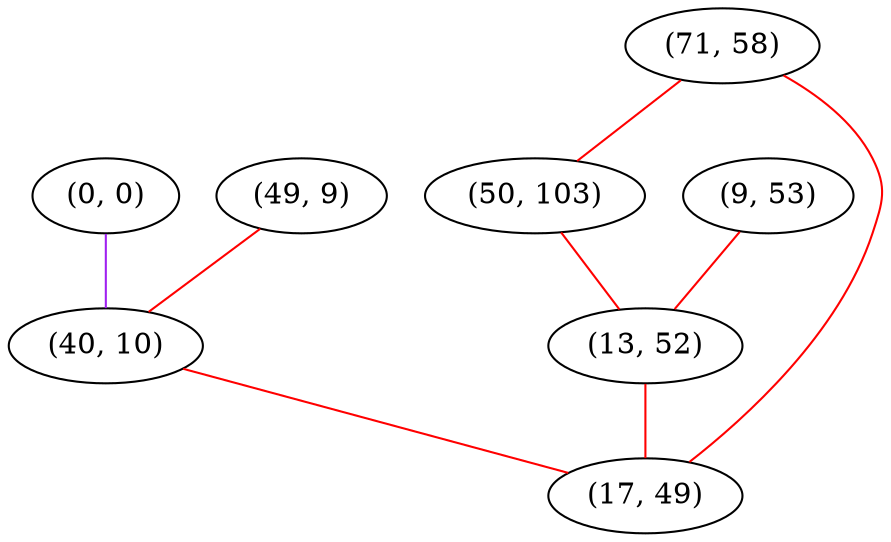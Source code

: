 graph "" {
"(0, 0)";
"(49, 9)";
"(71, 58)";
"(9, 53)";
"(40, 10)";
"(50, 103)";
"(13, 52)";
"(17, 49)";
"(0, 0)" -- "(40, 10)"  [color=purple, key=0, weight=4];
"(49, 9)" -- "(40, 10)"  [color=red, key=0, weight=1];
"(71, 58)" -- "(50, 103)"  [color=red, key=0, weight=1];
"(71, 58)" -- "(17, 49)"  [color=red, key=0, weight=1];
"(9, 53)" -- "(13, 52)"  [color=red, key=0, weight=1];
"(40, 10)" -- "(17, 49)"  [color=red, key=0, weight=1];
"(50, 103)" -- "(13, 52)"  [color=red, key=0, weight=1];
"(13, 52)" -- "(17, 49)"  [color=red, key=0, weight=1];
}
